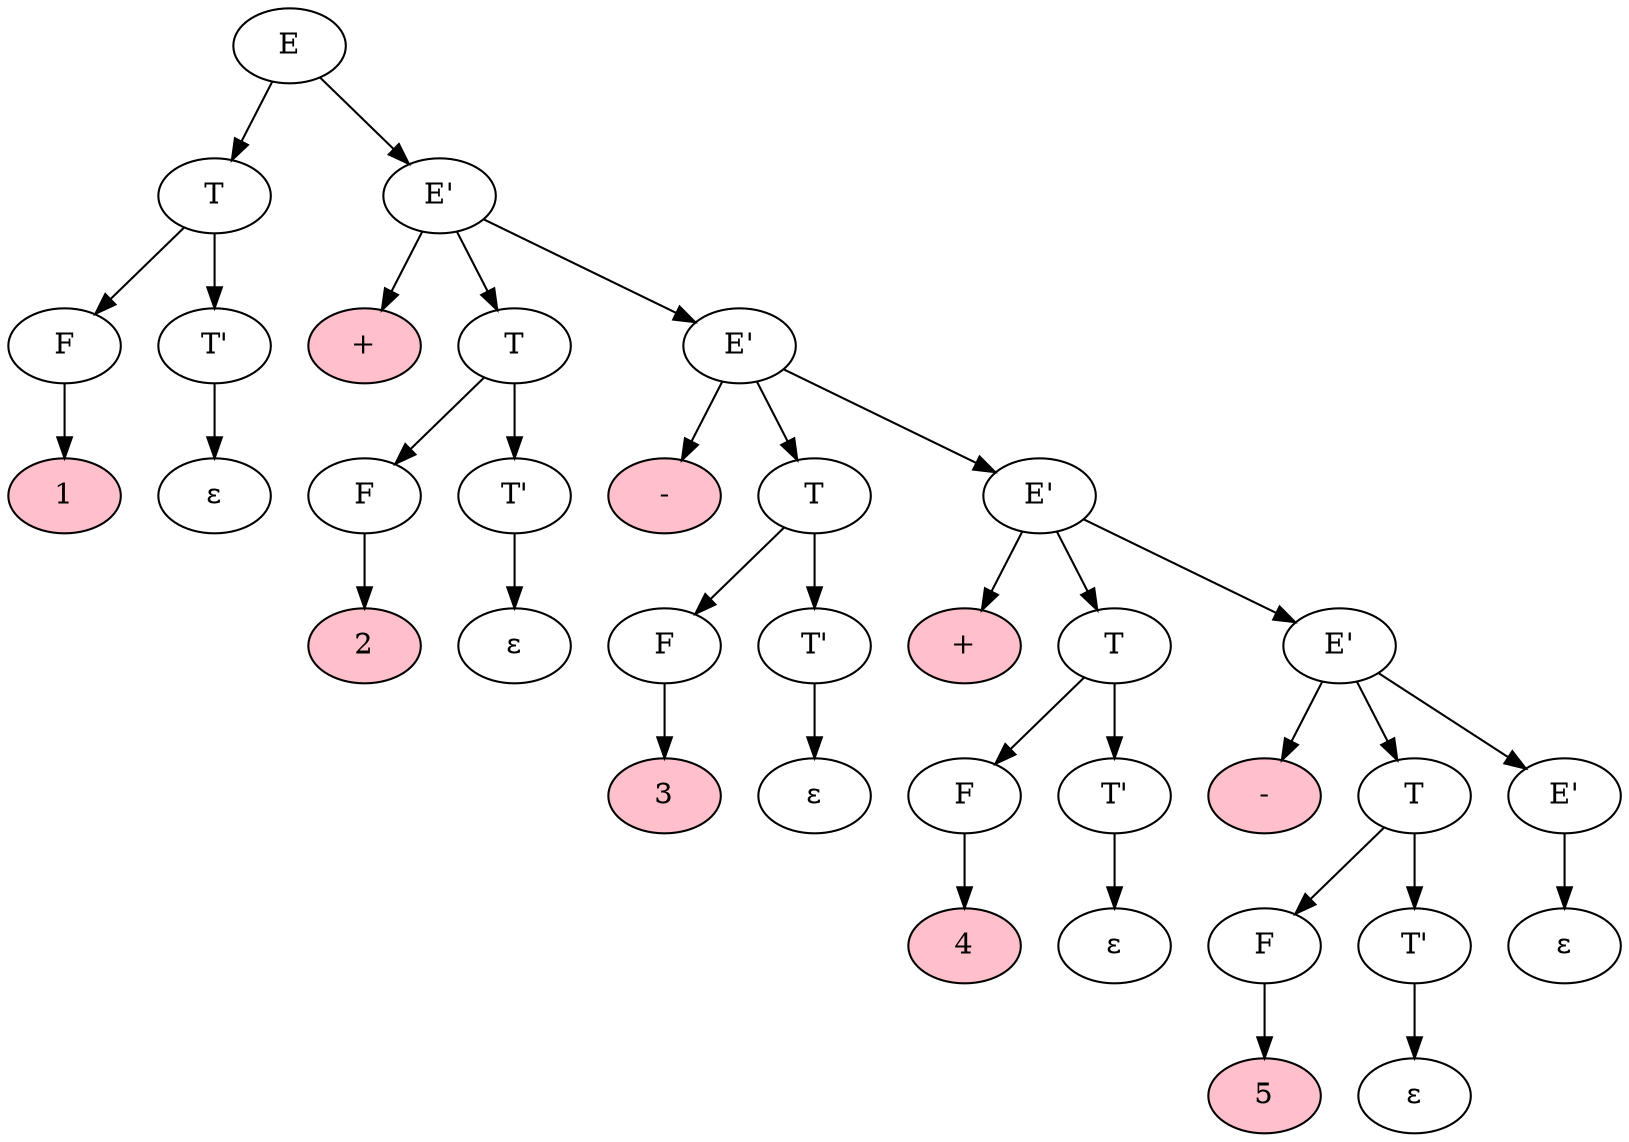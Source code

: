 digraph parseTree {
	v0 [label="E"];
	v1 [label="T"];
	v2 [label="F"];
	v3 [label="1" ; style=filled; fillcolor=pink];
	v2 -> v3
	v4 [label="T'"];
	v5 [label="ε"];
	v4 -> v5
	v1 -> v2
	v1 -> v4
	v6 [label="E'"];
	v7 [label="+" ; style=filled; fillcolor=pink];
	v8 [label="T"];
	v9 [label="F"];
	v10 [label="2" ; style=filled; fillcolor=pink];
	v9 -> v10
	v11 [label="T'"];
	v12 [label="ε"];
	v11 -> v12
	v8 -> v9
	v8 -> v11
	v13 [label="E'"];
	v14 [label="-" ; style=filled; fillcolor=pink];
	v15 [label="T"];
	v16 [label="F"];
	v17 [label="3" ; style=filled; fillcolor=pink];
	v16 -> v17
	v18 [label="T'"];
	v19 [label="ε"];
	v18 -> v19
	v15 -> v16
	v15 -> v18
	v20 [label="E'"];
	v21 [label="+" ; style=filled; fillcolor=pink];
	v22 [label="T"];
	v23 [label="F"];
	v24 [label="4" ; style=filled; fillcolor=pink];
	v23 -> v24
	v25 [label="T'"];
	v26 [label="ε"];
	v25 -> v26
	v22 -> v23
	v22 -> v25
	v27 [label="E'"];
	v28 [label="-" ; style=filled; fillcolor=pink];
	v29 [label="T"];
	v30 [label="F"];
	v31 [label="5" ; style=filled; fillcolor=pink];
	v30 -> v31
	v32 [label="T'"];
	v33 [label="ε"];
	v32 -> v33
	v29 -> v30
	v29 -> v32
	v34 [label="E'"];
	v35 [label="ε"];
	v34 -> v35
	v27 -> v28
	v27 -> v29
	v27 -> v34
	v20 -> v21
	v20 -> v22
	v20 -> v27
	v13 -> v14
	v13 -> v15
	v13 -> v20
	v6 -> v7
	v6 -> v8
	v6 -> v13
	v0 -> v1
	v0 -> v6
}
